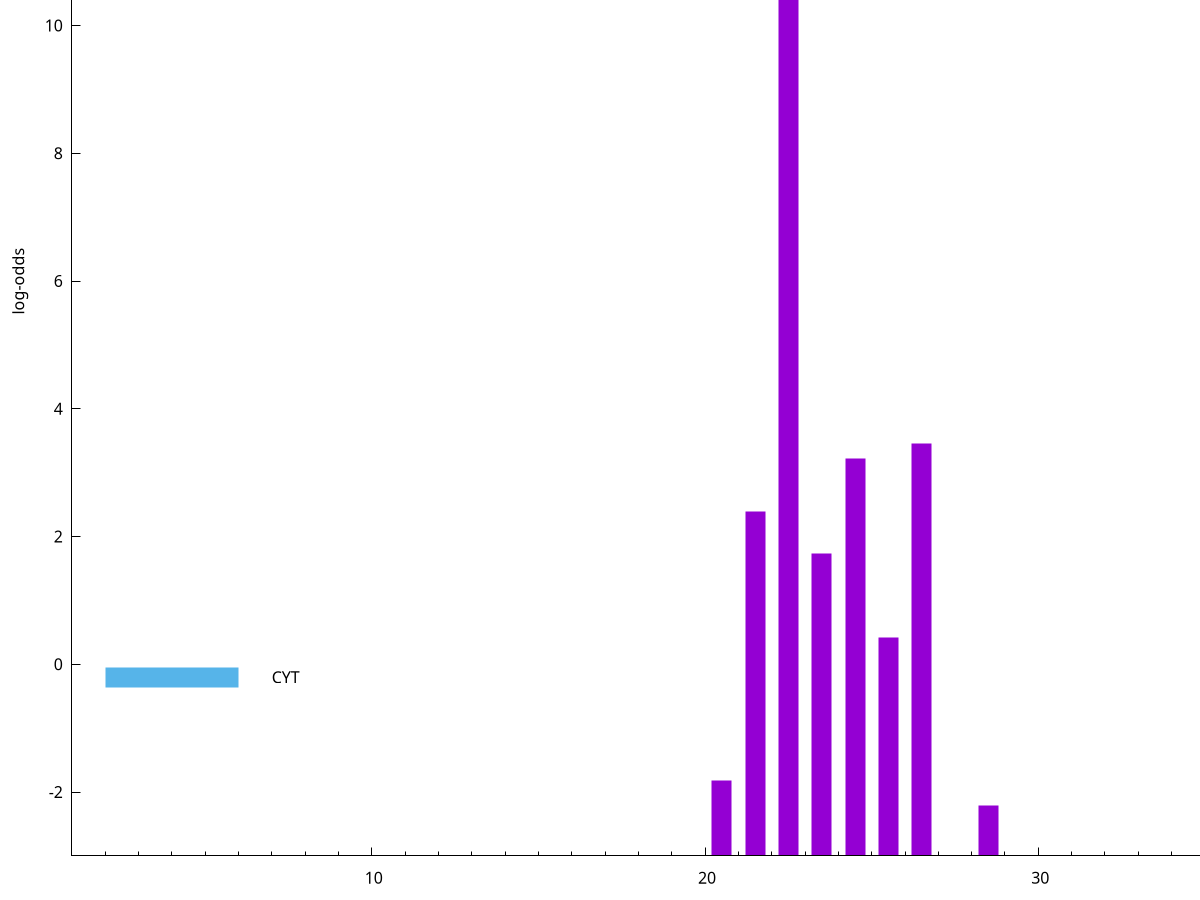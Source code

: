 set title "LipoP predictions for SRR4065689.gff"
set size 2., 1.4
set xrange [1:70] 
set mxtics 10
set yrange [-3:15]
set y2range [0:18]
set ylabel "log-odds"
set term postscript eps color solid "Helvetica" 30
set output "SRR4065689.gff13.eps"
set arrow from 2,13.5158 to 6,13.5158 nohead lt 1 lw 20
set label "SpI" at 7,13.5158
set arrow from 2,-0.200913 to 6,-0.200913 nohead lt 3 lw 20
set label "CYT" at 7,-0.200913
set arrow from 2,13.5158 to 6,13.5158 nohead lt 1 lw 20
set label "SpI" at 7,13.5158
# NOTE: The scores below are the log-odds scores with the threshold
# NOTE: subtracted (a hack to make gnuplot make the histogram all
# NOTE: look nice).
plot "-" axes x1y2 title "" with impulses lt 1 lw 20
22.500000 16.512100
26.500000 6.450640
24.500000 6.214760
21.500000 5.392450
23.500000 4.736090
25.500000 3.424466
20.500000 1.184100
28.500000 0.795460
e
exit
